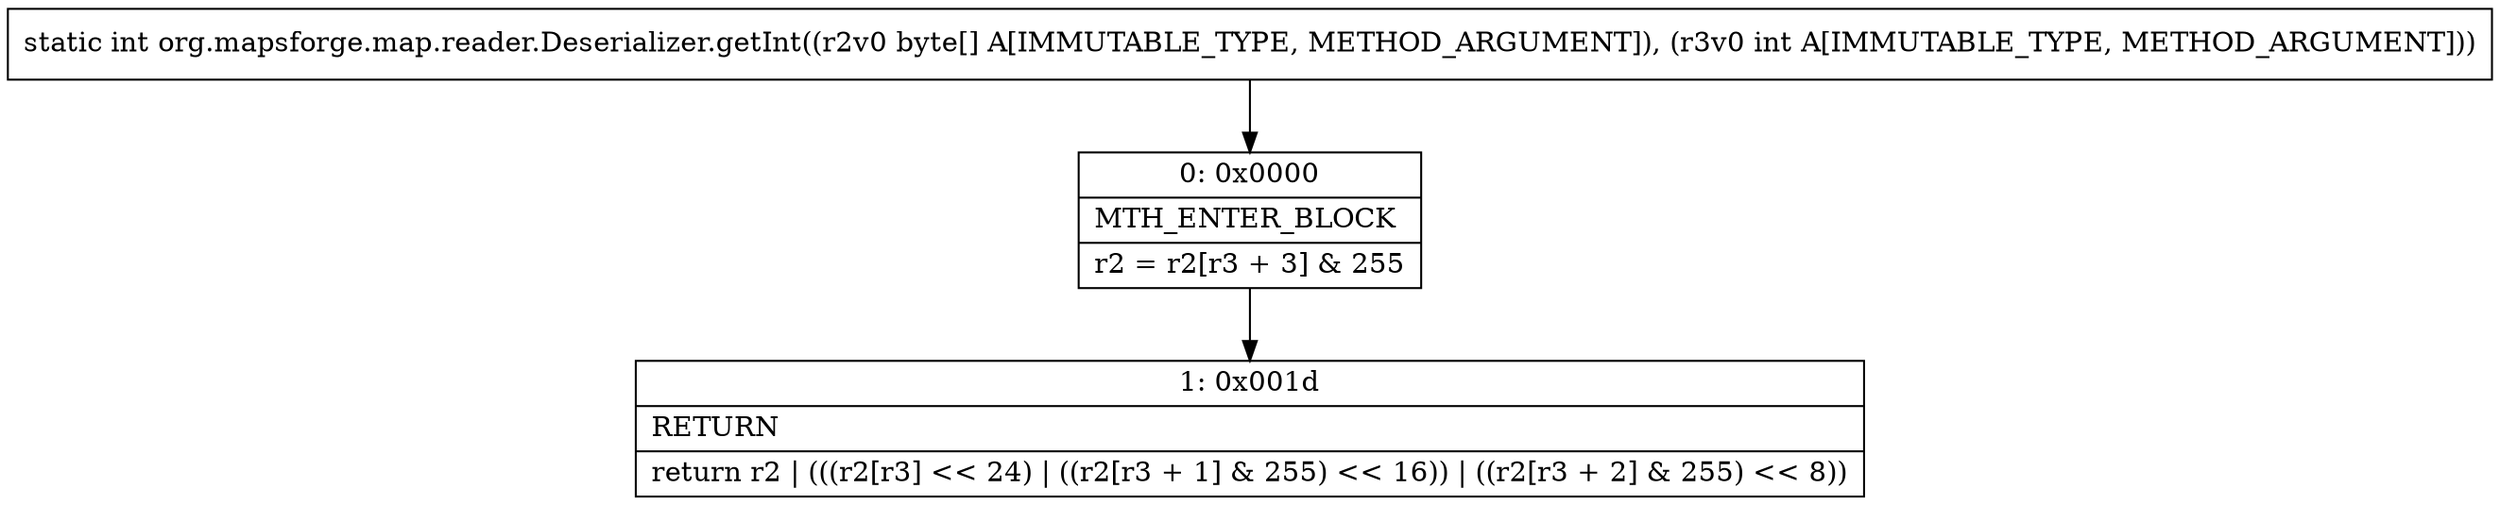 digraph "CFG fororg.mapsforge.map.reader.Deserializer.getInt([BI)I" {
Node_0 [shape=record,label="{0\:\ 0x0000|MTH_ENTER_BLOCK\l|r2 = r2[r3 + 3] & 255\l}"];
Node_1 [shape=record,label="{1\:\ 0x001d|RETURN\l|return r2 \| (((r2[r3] \<\< 24) \| ((r2[r3 + 1] & 255) \<\< 16)) \| ((r2[r3 + 2] & 255) \<\< 8))\l}"];
MethodNode[shape=record,label="{static int org.mapsforge.map.reader.Deserializer.getInt((r2v0 byte[] A[IMMUTABLE_TYPE, METHOD_ARGUMENT]), (r3v0 int A[IMMUTABLE_TYPE, METHOD_ARGUMENT])) }"];
MethodNode -> Node_0;
Node_0 -> Node_1;
}

